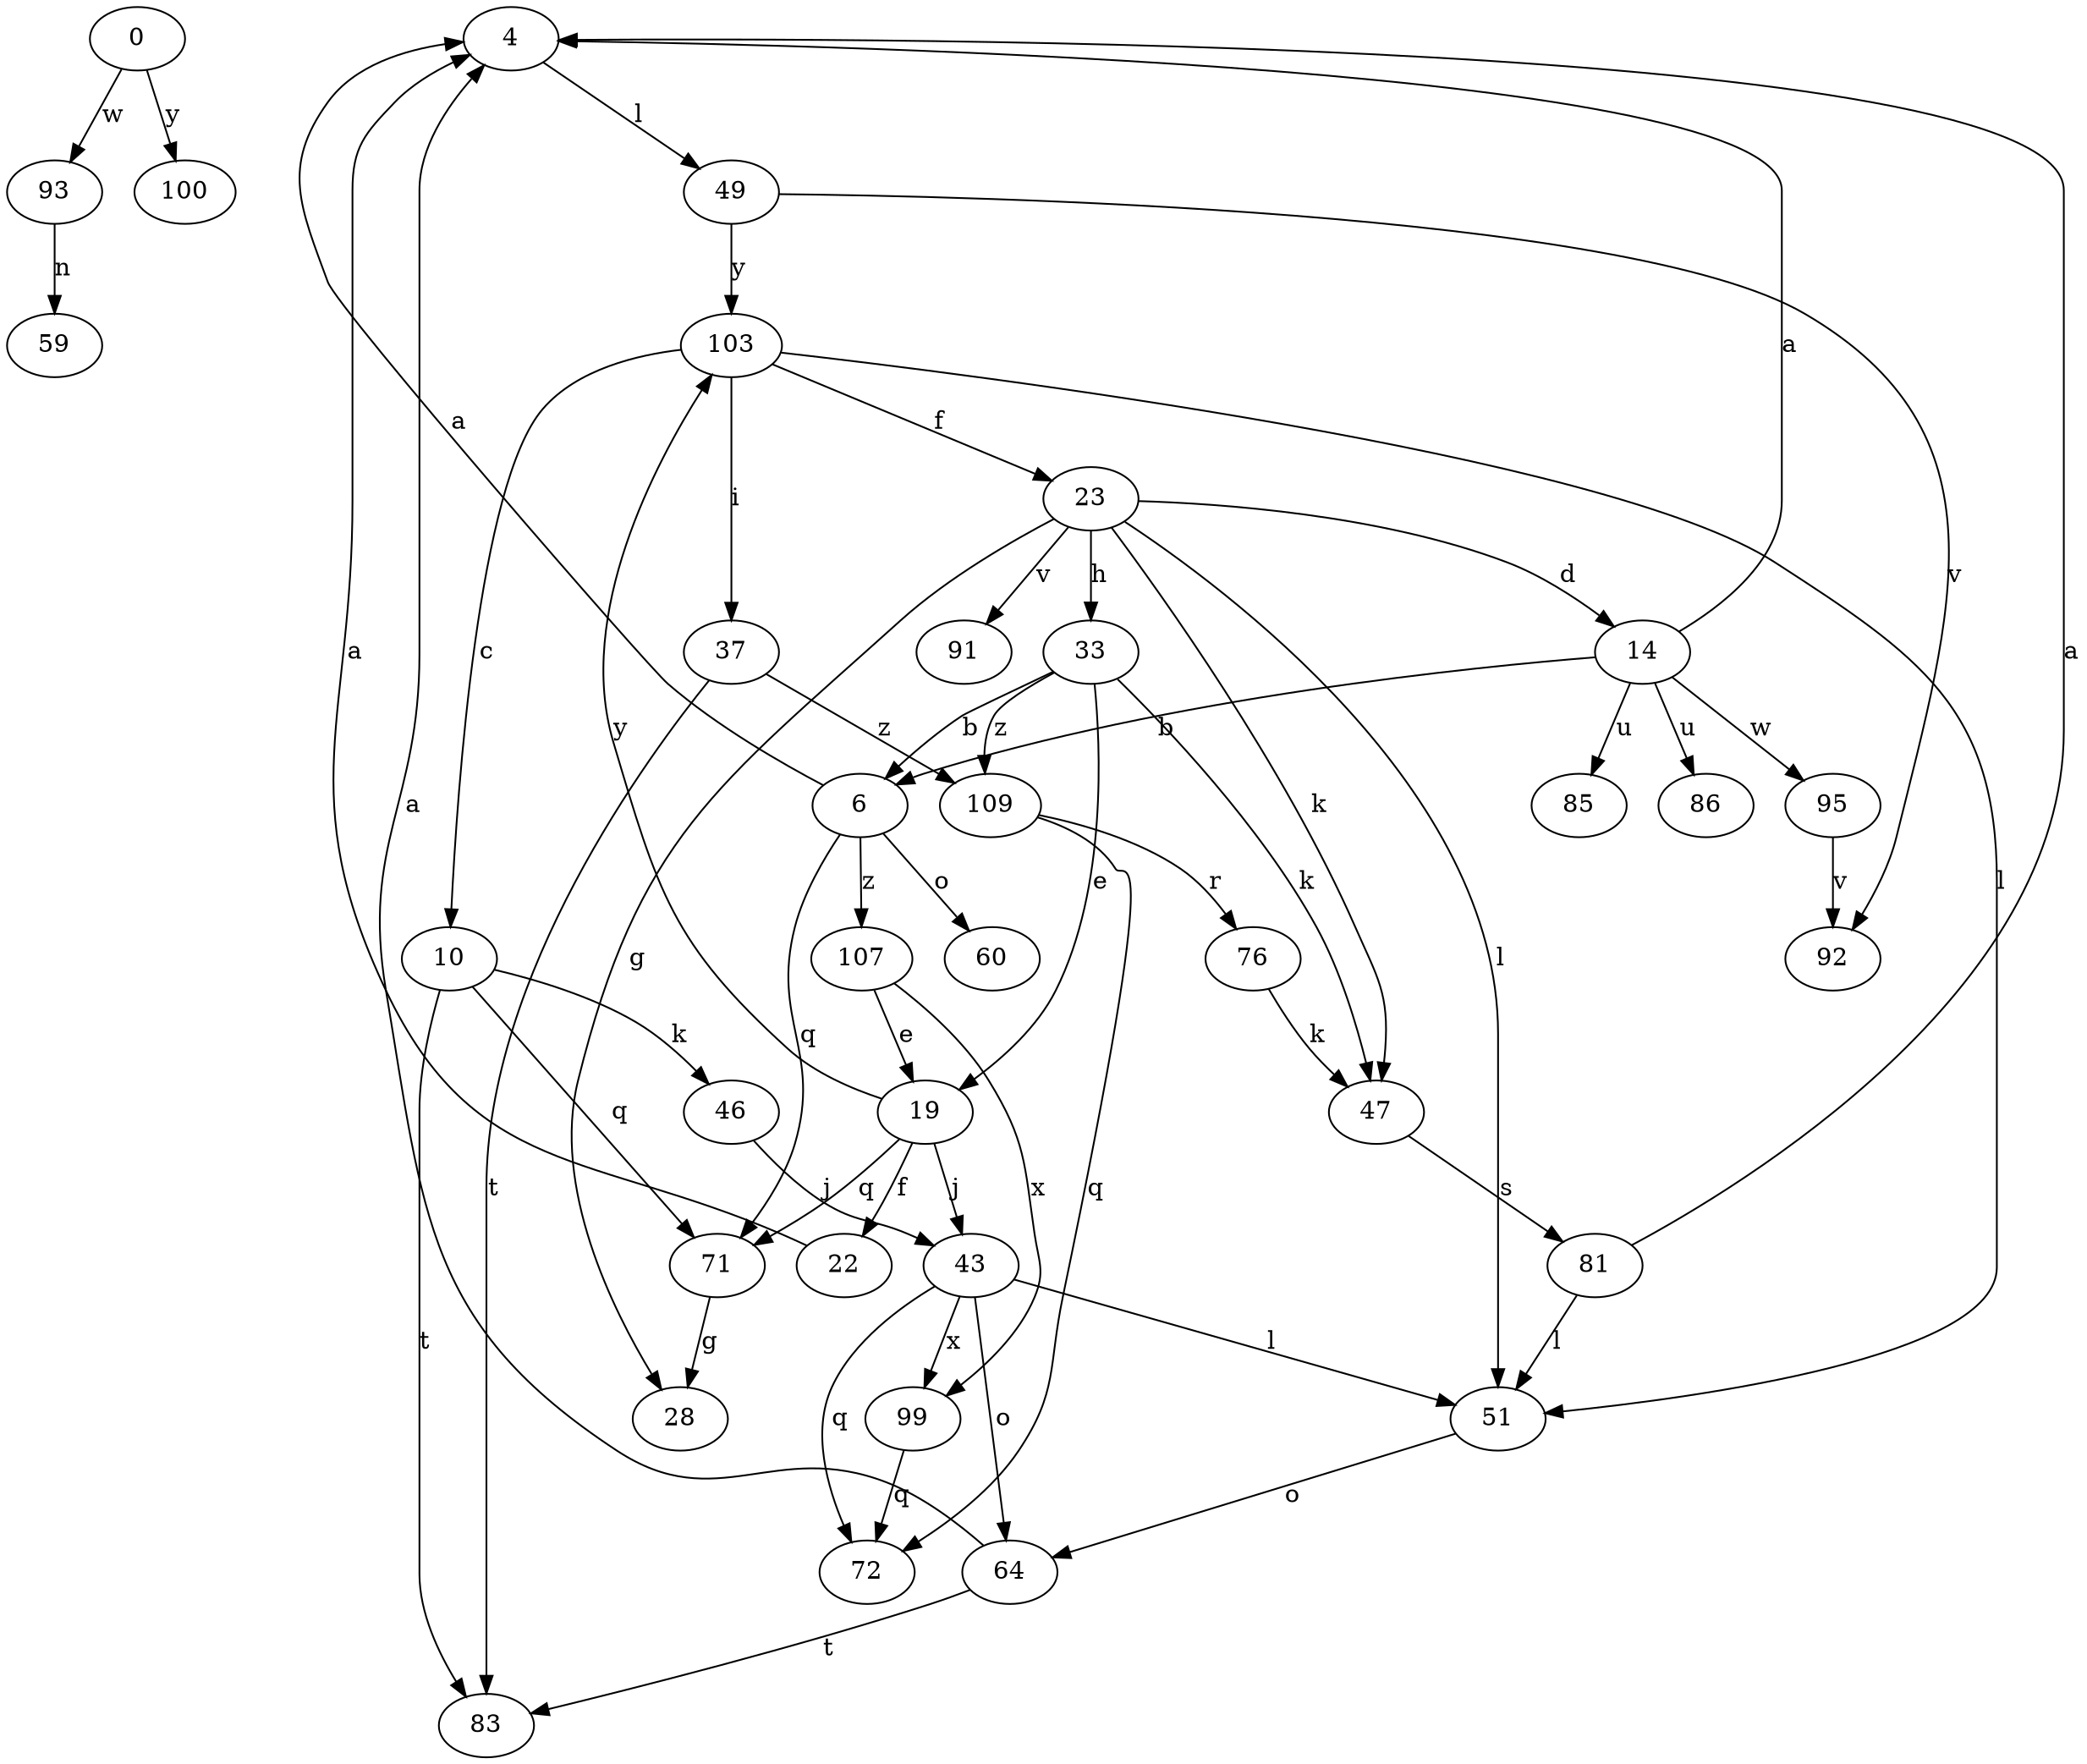 strict digraph  {
0;
4;
6;
10;
14;
19;
22;
23;
28;
33;
37;
43;
46;
47;
49;
51;
59;
60;
64;
71;
72;
76;
81;
83;
85;
86;
91;
92;
93;
95;
99;
100;
103;
107;
109;
0 -> 93  [label=w];
0 -> 100  [label=y];
4 -> 49  [label=l];
6 -> 4  [label=a];
6 -> 60  [label=o];
6 -> 71  [label=q];
6 -> 107  [label=z];
10 -> 46  [label=k];
10 -> 71  [label=q];
10 -> 83  [label=t];
14 -> 4  [label=a];
14 -> 6  [label=b];
14 -> 85  [label=u];
14 -> 86  [label=u];
14 -> 95  [label=w];
19 -> 22  [label=f];
19 -> 43  [label=j];
19 -> 71  [label=q];
19 -> 103  [label=y];
22 -> 4  [label=a];
23 -> 14  [label=d];
23 -> 28  [label=g];
23 -> 33  [label=h];
23 -> 47  [label=k];
23 -> 51  [label=l];
23 -> 91  [label=v];
33 -> 6  [label=b];
33 -> 19  [label=e];
33 -> 47  [label=k];
33 -> 109  [label=z];
37 -> 83  [label=t];
37 -> 109  [label=z];
43 -> 51  [label=l];
43 -> 64  [label=o];
43 -> 72  [label=q];
43 -> 99  [label=x];
46 -> 43  [label=j];
47 -> 81  [label=s];
49 -> 92  [label=v];
49 -> 103  [label=y];
51 -> 64  [label=o];
64 -> 4  [label=a];
64 -> 83  [label=t];
71 -> 28  [label=g];
76 -> 47  [label=k];
81 -> 4  [label=a];
81 -> 51  [label=l];
93 -> 59  [label=n];
95 -> 92  [label=v];
99 -> 72  [label=q];
103 -> 10  [label=c];
103 -> 23  [label=f];
103 -> 37  [label=i];
103 -> 51  [label=l];
107 -> 19  [label=e];
107 -> 99  [label=x];
109 -> 72  [label=q];
109 -> 76  [label=r];
}

